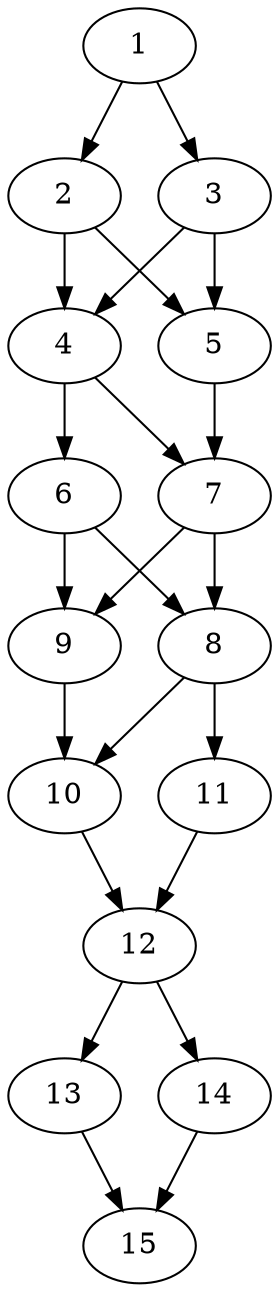 // DAG automatically generated by daggen at Thu Oct  3 13:59:26 2019
// ./daggen --dot -n 15 --ccr 0.3 --fat 0.3 --regular 0.9 --density 0.9 --mindata 5242880 --maxdata 52428800 
digraph G {
  1 [size="144902827", alpha="0.20", expect_size="43470848"] 
  1 -> 2 [size ="43470848"]
  1 -> 3 [size ="43470848"]
  2 [size="107560960", alpha="0.20", expect_size="32268288"] 
  2 -> 4 [size ="32268288"]
  2 -> 5 [size ="32268288"]
  3 [size="125917867", alpha="0.13", expect_size="37775360"] 
  3 -> 4 [size ="37775360"]
  3 -> 5 [size ="37775360"]
  4 [size="150463147", alpha="0.16", expect_size="45138944"] 
  4 -> 6 [size ="45138944"]
  4 -> 7 [size ="45138944"]
  5 [size="139025067", alpha="0.02", expect_size="41707520"] 
  5 -> 7 [size ="41707520"]
  6 [size="62733653", alpha="0.04", expect_size="18820096"] 
  6 -> 8 [size ="18820096"]
  6 -> 9 [size ="18820096"]
  7 [size="34112853", alpha="0.18", expect_size="10233856"] 
  7 -> 8 [size ="10233856"]
  7 -> 9 [size ="10233856"]
  8 [size="142165333", alpha="0.11", expect_size="42649600"] 
  8 -> 10 [size ="42649600"]
  8 -> 11 [size ="42649600"]
  9 [size="121132373", alpha="0.06", expect_size="36339712"] 
  9 -> 10 [size ="36339712"]
  10 [size="82394453", alpha="0.02", expect_size="24718336"] 
  10 -> 12 [size ="24718336"]
  11 [size="168284160", alpha="0.14", expect_size="50485248"] 
  11 -> 12 [size ="50485248"]
  12 [size="164604587", alpha="0.05", expect_size="49381376"] 
  12 -> 13 [size ="49381376"]
  12 -> 14 [size ="49381376"]
  13 [size="160856747", alpha="0.08", expect_size="48257024"] 
  13 -> 15 [size ="48257024"]
  14 [size="108445013", alpha="0.14", expect_size="32533504"] 
  14 -> 15 [size ="32533504"]
  15 [size="79162027", alpha="0.15", expect_size="23748608"] 
}
